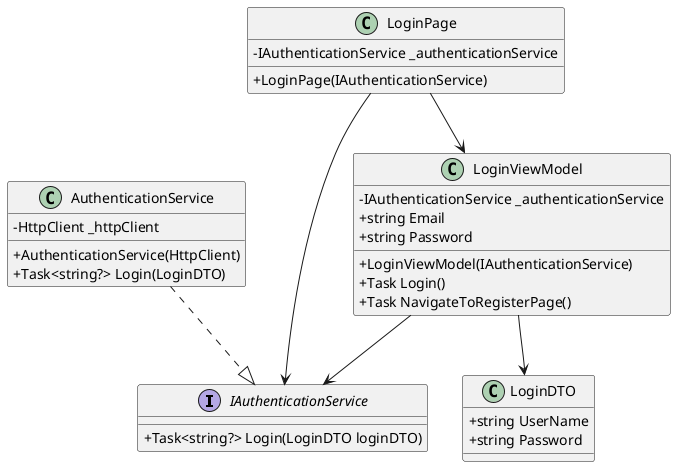 @startuml
skinparam classAttributeIconSize 0

' Interfaces
interface IAuthenticationService {
    +Task<string?> Login(LoginDTO loginDTO)
}

' DTO
class LoginDTO {
    +string UserName
    +string Password
}

' Services
class AuthenticationService {
    -HttpClient _httpClient
    +AuthenticationService(HttpClient)
    +Task<string?> Login(LoginDTO)
}

' ViewModels
class LoginViewModel {
    -IAuthenticationService _authenticationService
    +LoginViewModel(IAuthenticationService)
    +string Email
    +string Password
    +Task Login()
    +Task NavigateToRegisterPage()
}

' Views
class LoginPage {
    -IAuthenticationService _authenticationService
    +LoginPage(IAuthenticationService)
}

' Relationships
LoginViewModel --> IAuthenticationService
AuthenticationService ..|> IAuthenticationService
LoginViewModel --> LoginDTO
LoginPage --> LoginViewModel
LoginPage --> IAuthenticationService

@enduml
